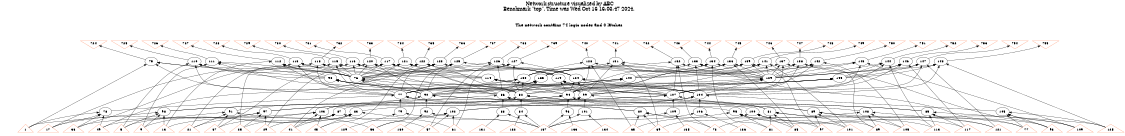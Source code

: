 # Network structure generated by ABC

digraph network {
size = "7.5,10";
center = true;
edge [dir = back];

{
  node [shape = plaintext];
  edge [style = invis];
  LevelTitle1 [label=""];
  LevelTitle2 [label=""];
  Level5 [label = ""];
  Level4 [label = ""];
  Level3 [label = ""];
  Level2 [label = ""];
  Level1 [label = ""];
  Level0 [label = ""];
  LevelTitle1 ->  LevelTitle2 ->  Level5 ->  Level4 ->  Level3 ->  Level2 ->  Level1 ->  Level0;
}

{
  rank = same;
  LevelTitle1;
  title1 [shape=plaintext,
          fontsize=20,
          fontname = "Times-Roman",
          label="Network structure visualized by ABC\nBenchmark \"top\". Time was Wed Oct 16 16:03:47 2024. "
         ];
}

{
  rank = same;
  LevelTitle2;
  title2 [shape=plaintext,
          fontsize=18,
          fontname = "Times-Roman",
          label="The network contains 74 logic nodes and 0 latches.\n"
         ];
}

{
  rank = same;
  Level5;
  Node42 [label = "724", shape = invtriangle, color = coral, fillcolor = coral];
  Node43 [label = "725", shape = invtriangle, color = coral, fillcolor = coral];
  Node44 [label = "726", shape = invtriangle, color = coral, fillcolor = coral];
  Node45 [label = "727", shape = invtriangle, color = coral, fillcolor = coral];
  Node46 [label = "728", shape = invtriangle, color = coral, fillcolor = coral];
  Node47 [label = "729", shape = invtriangle, color = coral, fillcolor = coral];
  Node48 [label = "730", shape = invtriangle, color = coral, fillcolor = coral];
  Node49 [label = "731", shape = invtriangle, color = coral, fillcolor = coral];
  Node50 [label = "732", shape = invtriangle, color = coral, fillcolor = coral];
  Node51 [label = "733", shape = invtriangle, color = coral, fillcolor = coral];
  Node52 [label = "734", shape = invtriangle, color = coral, fillcolor = coral];
  Node53 [label = "735", shape = invtriangle, color = coral, fillcolor = coral];
  Node54 [label = "736", shape = invtriangle, color = coral, fillcolor = coral];
  Node55 [label = "737", shape = invtriangle, color = coral, fillcolor = coral];
  Node56 [label = "738", shape = invtriangle, color = coral, fillcolor = coral];
  Node57 [label = "739", shape = invtriangle, color = coral, fillcolor = coral];
  Node58 [label = "740", shape = invtriangle, color = coral, fillcolor = coral];
  Node59 [label = "741", shape = invtriangle, color = coral, fillcolor = coral];
  Node60 [label = "742", shape = invtriangle, color = coral, fillcolor = coral];
  Node61 [label = "743", shape = invtriangle, color = coral, fillcolor = coral];
  Node62 [label = "744", shape = invtriangle, color = coral, fillcolor = coral];
  Node63 [label = "745", shape = invtriangle, color = coral, fillcolor = coral];
  Node64 [label = "746", shape = invtriangle, color = coral, fillcolor = coral];
  Node65 [label = "747", shape = invtriangle, color = coral, fillcolor = coral];
  Node66 [label = "748", shape = invtriangle, color = coral, fillcolor = coral];
  Node67 [label = "749", shape = invtriangle, color = coral, fillcolor = coral];
  Node68 [label = "750", shape = invtriangle, color = coral, fillcolor = coral];
  Node69 [label = "751", shape = invtriangle, color = coral, fillcolor = coral];
  Node70 [label = "752", shape = invtriangle, color = coral, fillcolor = coral];
  Node71 [label = "753", shape = invtriangle, color = coral, fillcolor = coral];
  Node72 [label = "754", shape = invtriangle, color = coral, fillcolor = coral];
  Node73 [label = "755", shape = invtriangle, color = coral, fillcolor = coral];
}

{
  rank = same;
  Level4;
  Node75 [label = "75\n", shape = ellipse];
  Node110 [label = "110\n", shape = ellipse];
  Node111 [label = "111\n", shape = ellipse];
  Node112 [label = "112\n", shape = ellipse];
  Node113 [label = "113\n", shape = ellipse];
  Node115 [label = "115\n", shape = ellipse];
  Node116 [label = "116\n", shape = ellipse];
  Node117 [label = "117\n", shape = ellipse];
  Node118 [label = "118\n", shape = ellipse];
  Node120 [label = "120\n", shape = ellipse];
  Node121 [label = "121\n", shape = ellipse];
  Node122 [label = "122\n", shape = ellipse];
  Node123 [label = "123\n", shape = ellipse];
  Node125 [label = "125\n", shape = ellipse];
  Node126 [label = "126\n", shape = ellipse];
  Node127 [label = "127\n", shape = ellipse];
  Node128 [label = "128\n", shape = ellipse];
  Node131 [label = "131\n", shape = ellipse];
  Node132 [label = "132\n", shape = ellipse];
  Node133 [label = "133\n", shape = ellipse];
  Node134 [label = "134\n", shape = ellipse];
  Node136 [label = "136\n", shape = ellipse];
  Node137 [label = "137\n", shape = ellipse];
  Node138 [label = "138\n", shape = ellipse];
  Node139 [label = "139\n", shape = ellipse];
  Node141 [label = "141\n", shape = ellipse];
  Node142 [label = "142\n", shape = ellipse];
  Node143 [label = "143\n", shape = ellipse];
  Node144 [label = "144\n", shape = ellipse];
  Node146 [label = "146\n", shape = ellipse];
  Node147 [label = "147\n", shape = ellipse];
  Node148 [label = "148\n", shape = ellipse];
}

{
  rank = same;
  Level3;
  Node76 [label = "76\n", shape = ellipse];
  Node93 [label = "93\n", shape = ellipse];
  Node114 [label = "114\n", shape = ellipse];
  Node119 [label = "119\n", shape = ellipse];
  Node124 [label = "124\n", shape = ellipse];
  Node129 [label = "129\n", shape = ellipse];
  Node130 [label = "130\n", shape = ellipse];
  Node135 [label = "135\n", shape = ellipse];
  Node140 [label = "140\n", shape = ellipse];
  Node145 [label = "145\n", shape = ellipse];
}

{
  rank = same;
  Level2;
  Node77 [label = "77\n", shape = ellipse];
  Node82 [label = "82\n", shape = ellipse];
  Node86 [label = "86\n", shape = ellipse];
  Node90 [label = "90\n", shape = ellipse];
  Node94 [label = "94\n", shape = ellipse];
  Node99 [label = "99\n", shape = ellipse];
  Node104 [label = "104\n", shape = ellipse];
  Node107 [label = "107\n", shape = ellipse];
}

{
  rank = same;
  Level1;
  Node78 [label = "78\n", shape = ellipse];
  Node79 [label = "79\n", shape = ellipse];
  Node80 [label = "80\n", shape = ellipse];
  Node81 [label = "81\n", shape = ellipse];
  Node83 [label = "83\n", shape = ellipse];
  Node84 [label = "84\n", shape = ellipse];
  Node85 [label = "85\n", shape = ellipse];
  Node87 [label = "87\n", shape = ellipse];
  Node88 [label = "88\n", shape = ellipse];
  Node89 [label = "89\n", shape = ellipse];
  Node91 [label = "91\n", shape = ellipse];
  Node92 [label = "92\n", shape = ellipse];
  Node95 [label = "95\n", shape = ellipse];
  Node96 [label = "96\n", shape = ellipse];
  Node97 [label = "97\n", shape = ellipse];
  Node98 [label = "98\n", shape = ellipse];
  Node100 [label = "100\n", shape = ellipse];
  Node101 [label = "101\n", shape = ellipse];
  Node102 [label = "102\n", shape = ellipse];
  Node103 [label = "103\n", shape = ellipse];
  Node105 [label = "105\n", shape = ellipse];
  Node106 [label = "106\n", shape = ellipse];
  Node108 [label = "108\n", shape = ellipse];
  Node109 [label = "109\n", shape = ellipse];
}

{
  rank = same;
  Level0;
  Node1 [label = "1", shape = triangle, color = coral, fillcolor = coral];
  Node2 [label = "5", shape = triangle, color = coral, fillcolor = coral];
  Node3 [label = "9", shape = triangle, color = coral, fillcolor = coral];
  Node4 [label = "13", shape = triangle, color = coral, fillcolor = coral];
  Node5 [label = "17", shape = triangle, color = coral, fillcolor = coral];
  Node6 [label = "21", shape = triangle, color = coral, fillcolor = coral];
  Node7 [label = "25", shape = triangle, color = coral, fillcolor = coral];
  Node8 [label = "29", shape = triangle, color = coral, fillcolor = coral];
  Node9 [label = "33", shape = triangle, color = coral, fillcolor = coral];
  Node10 [label = "37", shape = triangle, color = coral, fillcolor = coral];
  Node11 [label = "41", shape = triangle, color = coral, fillcolor = coral];
  Node12 [label = "45", shape = triangle, color = coral, fillcolor = coral];
  Node13 [label = "49", shape = triangle, color = coral, fillcolor = coral];
  Node14 [label = "53", shape = triangle, color = coral, fillcolor = coral];
  Node15 [label = "57", shape = triangle, color = coral, fillcolor = coral];
  Node16 [label = "61", shape = triangle, color = coral, fillcolor = coral];
  Node17 [label = "65", shape = triangle, color = coral, fillcolor = coral];
  Node18 [label = "69", shape = triangle, color = coral, fillcolor = coral];
  Node19 [label = "73", shape = triangle, color = coral, fillcolor = coral];
  Node20 [label = "77", shape = triangle, color = coral, fillcolor = coral];
  Node21 [label = "81", shape = triangle, color = coral, fillcolor = coral];
  Node22 [label = "85", shape = triangle, color = coral, fillcolor = coral];
  Node23 [label = "89", shape = triangle, color = coral, fillcolor = coral];
  Node24 [label = "93", shape = triangle, color = coral, fillcolor = coral];
  Node25 [label = "97", shape = triangle, color = coral, fillcolor = coral];
  Node26 [label = "101", shape = triangle, color = coral, fillcolor = coral];
  Node27 [label = "105", shape = triangle, color = coral, fillcolor = coral];
  Node28 [label = "109", shape = triangle, color = coral, fillcolor = coral];
  Node29 [label = "113", shape = triangle, color = coral, fillcolor = coral];
  Node30 [label = "117", shape = triangle, color = coral, fillcolor = coral];
  Node31 [label = "121", shape = triangle, color = coral, fillcolor = coral];
  Node32 [label = "125", shape = triangle, color = coral, fillcolor = coral];
  Node33 [label = "129", shape = triangle, color = coral, fillcolor = coral];
  Node34 [label = "130", shape = triangle, color = coral, fillcolor = coral];
  Node35 [label = "131", shape = triangle, color = coral, fillcolor = coral];
  Node36 [label = "132", shape = triangle, color = coral, fillcolor = coral];
  Node37 [label = "133", shape = triangle, color = coral, fillcolor = coral];
  Node38 [label = "134", shape = triangle, color = coral, fillcolor = coral];
  Node39 [label = "135", shape = triangle, color = coral, fillcolor = coral];
  Node40 [label = "136", shape = triangle, color = coral, fillcolor = coral];
  Node41 [label = "137", shape = triangle, color = coral, fillcolor = coral];
}

title1 -> title2 [style = invis];
title2 -> Node42 [style = invis];
title2 -> Node43 [style = invis];
title2 -> Node44 [style = invis];
title2 -> Node45 [style = invis];
title2 -> Node46 [style = invis];
title2 -> Node47 [style = invis];
title2 -> Node48 [style = invis];
title2 -> Node49 [style = invis];
title2 -> Node50 [style = invis];
title2 -> Node51 [style = invis];
title2 -> Node52 [style = invis];
title2 -> Node53 [style = invis];
title2 -> Node54 [style = invis];
title2 -> Node55 [style = invis];
title2 -> Node56 [style = invis];
title2 -> Node57 [style = invis];
title2 -> Node58 [style = invis];
title2 -> Node59 [style = invis];
title2 -> Node60 [style = invis];
title2 -> Node61 [style = invis];
title2 -> Node62 [style = invis];
title2 -> Node63 [style = invis];
title2 -> Node64 [style = invis];
title2 -> Node65 [style = invis];
title2 -> Node66 [style = invis];
title2 -> Node67 [style = invis];
title2 -> Node68 [style = invis];
title2 -> Node69 [style = invis];
title2 -> Node70 [style = invis];
title2 -> Node71 [style = invis];
title2 -> Node72 [style = invis];
title2 -> Node73 [style = invis];
Node42 -> Node43 [style = invis];
Node43 -> Node44 [style = invis];
Node44 -> Node45 [style = invis];
Node45 -> Node46 [style = invis];
Node46 -> Node47 [style = invis];
Node47 -> Node48 [style = invis];
Node48 -> Node49 [style = invis];
Node49 -> Node50 [style = invis];
Node50 -> Node51 [style = invis];
Node51 -> Node52 [style = invis];
Node52 -> Node53 [style = invis];
Node53 -> Node54 [style = invis];
Node54 -> Node55 [style = invis];
Node55 -> Node56 [style = invis];
Node56 -> Node57 [style = invis];
Node57 -> Node58 [style = invis];
Node58 -> Node59 [style = invis];
Node59 -> Node60 [style = invis];
Node60 -> Node61 [style = invis];
Node61 -> Node62 [style = invis];
Node62 -> Node63 [style = invis];
Node63 -> Node64 [style = invis];
Node64 -> Node65 [style = invis];
Node65 -> Node66 [style = invis];
Node66 -> Node67 [style = invis];
Node67 -> Node68 [style = invis];
Node68 -> Node69 [style = invis];
Node69 -> Node70 [style = invis];
Node70 -> Node71 [style = invis];
Node71 -> Node72 [style = invis];
Node72 -> Node73 [style = invis];
Node42 -> Node75 [style = solid];
Node43 -> Node110 [style = solid];
Node44 -> Node111 [style = solid];
Node45 -> Node112 [style = solid];
Node46 -> Node113 [style = solid];
Node47 -> Node115 [style = solid];
Node48 -> Node116 [style = solid];
Node49 -> Node117 [style = solid];
Node50 -> Node118 [style = solid];
Node51 -> Node120 [style = solid];
Node52 -> Node121 [style = solid];
Node53 -> Node122 [style = solid];
Node54 -> Node123 [style = solid];
Node55 -> Node125 [style = solid];
Node56 -> Node126 [style = solid];
Node57 -> Node127 [style = solid];
Node58 -> Node128 [style = solid];
Node59 -> Node131 [style = solid];
Node60 -> Node132 [style = solid];
Node61 -> Node133 [style = solid];
Node62 -> Node134 [style = solid];
Node63 -> Node136 [style = solid];
Node64 -> Node137 [style = solid];
Node65 -> Node138 [style = solid];
Node66 -> Node139 [style = solid];
Node67 -> Node141 [style = solid];
Node68 -> Node142 [style = solid];
Node69 -> Node143 [style = solid];
Node70 -> Node144 [style = solid];
Node71 -> Node146 [style = solid];
Node72 -> Node147 [style = solid];
Node73 -> Node148 [style = solid];
Node75 -> Node76 [style = solid];
Node75 -> Node93 [style = solid];
Node75 -> Node77 [style = solid];
Node75 -> Node1 [style = solid];
Node76 -> Node77 [style = solid];
Node76 -> Node82 [style = solid];
Node76 -> Node86 [style = solid];
Node76 -> Node90 [style = solid];
Node77 -> Node78 [style = solid];
Node77 -> Node79 [style = solid];
Node77 -> Node80 [style = solid];
Node77 -> Node81 [style = solid];
Node78 -> Node1 [style = solid];
Node78 -> Node5 [style = solid];
Node78 -> Node9 [style = solid];
Node78 -> Node13 [style = solid];
Node79 -> Node33 [style = solid];
Node79 -> Node41 [style = solid];
Node80 -> Node17 [style = solid];
Node80 -> Node18 [style = solid];
Node80 -> Node19 [style = solid];
Node80 -> Node20 [style = solid];
Node81 -> Node21 [style = solid];
Node81 -> Node22 [style = solid];
Node81 -> Node23 [style = solid];
Node81 -> Node24 [style = solid];
Node82 -> Node81 [style = solid];
Node82 -> Node83 [style = solid];
Node82 -> Node84 [style = solid];
Node82 -> Node85 [style = solid];
Node83 -> Node4 [style = solid];
Node83 -> Node8 [style = solid];
Node83 -> Node12 [style = solid];
Node83 -> Node16 [style = solid];
Node84 -> Node36 [style = solid];
Node84 -> Node41 [style = solid];
Node85 -> Node29 [style = solid];
Node85 -> Node30 [style = solid];
Node85 -> Node31 [style = solid];
Node85 -> Node32 [style = solid];
Node86 -> Node80 [style = solid];
Node86 -> Node87 [style = solid];
Node86 -> Node88 [style = solid];
Node86 -> Node89 [style = solid];
Node87 -> Node3 [style = solid];
Node87 -> Node7 [style = solid];
Node87 -> Node11 [style = solid];
Node87 -> Node15 [style = solid];
Node88 -> Node35 [style = solid];
Node88 -> Node41 [style = solid];
Node89 -> Node25 [style = solid];
Node89 -> Node26 [style = solid];
Node89 -> Node27 [style = solid];
Node89 -> Node28 [style = solid];
Node90 -> Node85 [style = solid];
Node90 -> Node89 [style = solid];
Node90 -> Node91 [style = solid];
Node90 -> Node92 [style = solid];
Node91 -> Node2 [style = solid];
Node91 -> Node6 [style = solid];
Node91 -> Node10 [style = solid];
Node91 -> Node14 [style = solid];
Node92 -> Node34 [style = solid];
Node92 -> Node41 [style = solid];
Node93 -> Node94 [style = solid];
Node93 -> Node99 [style = solid];
Node93 -> Node104 [style = solid];
Node93 -> Node107 [style = solid];
Node94 -> Node95 [style = solid];
Node94 -> Node96 [style = solid];
Node94 -> Node97 [style = solid];
Node94 -> Node98 [style = solid];
Node95 -> Node17 [style = solid];
Node95 -> Node21 [style = solid];
Node95 -> Node25 [style = solid];
Node95 -> Node29 [style = solid];
Node96 -> Node37 [style = solid];
Node96 -> Node41 [style = solid];
Node97 -> Node5 [style = solid];
Node97 -> Node6 [style = solid];
Node97 -> Node7 [style = solid];
Node97 -> Node8 [style = solid];
Node98 -> Node1 [style = solid];
Node98 -> Node2 [style = solid];
Node98 -> Node3 [style = solid];
Node98 -> Node4 [style = solid];
Node99 -> Node100 [style = solid];
Node99 -> Node101 [style = solid];
Node99 -> Node102 [style = solid];
Node99 -> Node103 [style = solid];
Node100 -> Node18 [style = solid];
Node100 -> Node22 [style = solid];
Node100 -> Node26 [style = solid];
Node100 -> Node30 [style = solid];
Node101 -> Node38 [style = solid];
Node101 -> Node41 [style = solid];
Node102 -> Node13 [style = solid];
Node102 -> Node14 [style = solid];
Node102 -> Node15 [style = solid];
Node102 -> Node16 [style = solid];
Node103 -> Node9 [style = solid];
Node103 -> Node10 [style = solid];
Node103 -> Node11 [style = solid];
Node103 -> Node12 [style = solid];
Node104 -> Node97 [style = solid];
Node104 -> Node102 [style = solid];
Node104 -> Node105 [style = solid];
Node104 -> Node106 [style = solid];
Node105 -> Node20 [style = solid];
Node105 -> Node24 [style = solid];
Node105 -> Node28 [style = solid];
Node105 -> Node32 [style = solid];
Node106 -> Node40 [style = solid];
Node106 -> Node41 [style = solid];
Node107 -> Node98 [style = solid];
Node107 -> Node103 [style = solid];
Node107 -> Node108 [style = solid];
Node107 -> Node109 [style = solid];
Node108 -> Node19 [style = solid];
Node108 -> Node23 [style = solid];
Node108 -> Node27 [style = solid];
Node108 -> Node31 [style = solid];
Node109 -> Node39 [style = solid];
Node109 -> Node41 [style = solid];
Node110 -> Node76 [style = solid];
Node110 -> Node93 [style = solid];
Node110 -> Node90 [style = solid];
Node110 -> Node2 [style = solid];
Node111 -> Node76 [style = solid];
Node111 -> Node93 [style = solid];
Node111 -> Node86 [style = solid];
Node111 -> Node3 [style = solid];
Node112 -> Node76 [style = solid];
Node112 -> Node93 [style = solid];
Node112 -> Node82 [style = solid];
Node112 -> Node4 [style = solid];
Node113 -> Node76 [style = solid];
Node113 -> Node114 [style = solid];
Node113 -> Node77 [style = solid];
Node113 -> Node5 [style = solid];
Node114 -> Node94 [style = solid];
Node114 -> Node99 [style = solid];
Node114 -> Node104 [style = solid];
Node114 -> Node107 [style = solid];
Node115 -> Node76 [style = solid];
Node115 -> Node114 [style = solid];
Node115 -> Node90 [style = solid];
Node115 -> Node6 [style = solid];
Node116 -> Node76 [style = solid];
Node116 -> Node114 [style = solid];
Node116 -> Node86 [style = solid];
Node116 -> Node7 [style = solid];
Node117 -> Node76 [style = solid];
Node117 -> Node114 [style = solid];
Node117 -> Node82 [style = solid];
Node117 -> Node8 [style = solid];
Node118 -> Node76 [style = solid];
Node118 -> Node119 [style = solid];
Node118 -> Node77 [style = solid];
Node118 -> Node9 [style = solid];
Node119 -> Node94 [style = solid];
Node119 -> Node99 [style = solid];
Node119 -> Node104 [style = solid];
Node119 -> Node107 [style = solid];
Node120 -> Node76 [style = solid];
Node120 -> Node119 [style = solid];
Node120 -> Node90 [style = solid];
Node120 -> Node10 [style = solid];
Node121 -> Node76 [style = solid];
Node121 -> Node119 [style = solid];
Node121 -> Node86 [style = solid];
Node121 -> Node11 [style = solid];
Node122 -> Node76 [style = solid];
Node122 -> Node119 [style = solid];
Node122 -> Node82 [style = solid];
Node122 -> Node12 [style = solid];
Node123 -> Node76 [style = solid];
Node123 -> Node124 [style = solid];
Node123 -> Node77 [style = solid];
Node123 -> Node13 [style = solid];
Node124 -> Node94 [style = solid];
Node124 -> Node99 [style = solid];
Node124 -> Node104 [style = solid];
Node124 -> Node107 [style = solid];
Node125 -> Node76 [style = solid];
Node125 -> Node124 [style = solid];
Node125 -> Node90 [style = solid];
Node125 -> Node14 [style = solid];
Node126 -> Node76 [style = solid];
Node126 -> Node124 [style = solid];
Node126 -> Node86 [style = solid];
Node126 -> Node15 [style = solid];
Node127 -> Node76 [style = solid];
Node127 -> Node124 [style = solid];
Node127 -> Node82 [style = solid];
Node127 -> Node16 [style = solid];
Node128 -> Node129 [style = solid];
Node128 -> Node130 [style = solid];
Node128 -> Node94 [style = solid];
Node128 -> Node17 [style = solid];
Node129 -> Node94 [style = solid];
Node129 -> Node99 [style = solid];
Node129 -> Node104 [style = solid];
Node129 -> Node107 [style = solid];
Node130 -> Node77 [style = solid];
Node130 -> Node82 [style = solid];
Node130 -> Node86 [style = solid];
Node130 -> Node90 [style = solid];
Node131 -> Node129 [style = solid];
Node131 -> Node130 [style = solid];
Node131 -> Node99 [style = solid];
Node131 -> Node18 [style = solid];
Node132 -> Node129 [style = solid];
Node132 -> Node130 [style = solid];
Node132 -> Node107 [style = solid];
Node132 -> Node19 [style = solid];
Node133 -> Node129 [style = solid];
Node133 -> Node130 [style = solid];
Node133 -> Node104 [style = solid];
Node133 -> Node20 [style = solid];
Node134 -> Node129 [style = solid];
Node134 -> Node135 [style = solid];
Node134 -> Node94 [style = solid];
Node134 -> Node21 [style = solid];
Node135 -> Node77 [style = solid];
Node135 -> Node82 [style = solid];
Node135 -> Node86 [style = solid];
Node135 -> Node90 [style = solid];
Node136 -> Node129 [style = solid];
Node136 -> Node135 [style = solid];
Node136 -> Node99 [style = solid];
Node136 -> Node22 [style = solid];
Node137 -> Node129 [style = solid];
Node137 -> Node135 [style = solid];
Node137 -> Node107 [style = solid];
Node137 -> Node23 [style = solid];
Node138 -> Node129 [style = solid];
Node138 -> Node135 [style = solid];
Node138 -> Node104 [style = solid];
Node138 -> Node24 [style = solid];
Node139 -> Node129 [style = solid];
Node139 -> Node140 [style = solid];
Node139 -> Node94 [style = solid];
Node139 -> Node25 [style = solid];
Node140 -> Node77 [style = solid];
Node140 -> Node82 [style = solid];
Node140 -> Node86 [style = solid];
Node140 -> Node90 [style = solid];
Node141 -> Node129 [style = solid];
Node141 -> Node140 [style = solid];
Node141 -> Node99 [style = solid];
Node141 -> Node26 [style = solid];
Node142 -> Node129 [style = solid];
Node142 -> Node140 [style = solid];
Node142 -> Node107 [style = solid];
Node142 -> Node27 [style = solid];
Node143 -> Node129 [style = solid];
Node143 -> Node140 [style = solid];
Node143 -> Node104 [style = solid];
Node143 -> Node28 [style = solid];
Node144 -> Node129 [style = solid];
Node144 -> Node145 [style = solid];
Node144 -> Node94 [style = solid];
Node144 -> Node29 [style = solid];
Node145 -> Node77 [style = solid];
Node145 -> Node82 [style = solid];
Node145 -> Node86 [style = solid];
Node145 -> Node90 [style = solid];
Node146 -> Node129 [style = solid];
Node146 -> Node145 [style = solid];
Node146 -> Node99 [style = solid];
Node146 -> Node30 [style = solid];
Node147 -> Node129 [style = solid];
Node147 -> Node145 [style = solid];
Node147 -> Node107 [style = solid];
Node147 -> Node31 [style = solid];
Node148 -> Node129 [style = solid];
Node148 -> Node145 [style = solid];
Node148 -> Node104 [style = solid];
Node148 -> Node32 [style = solid];
}

